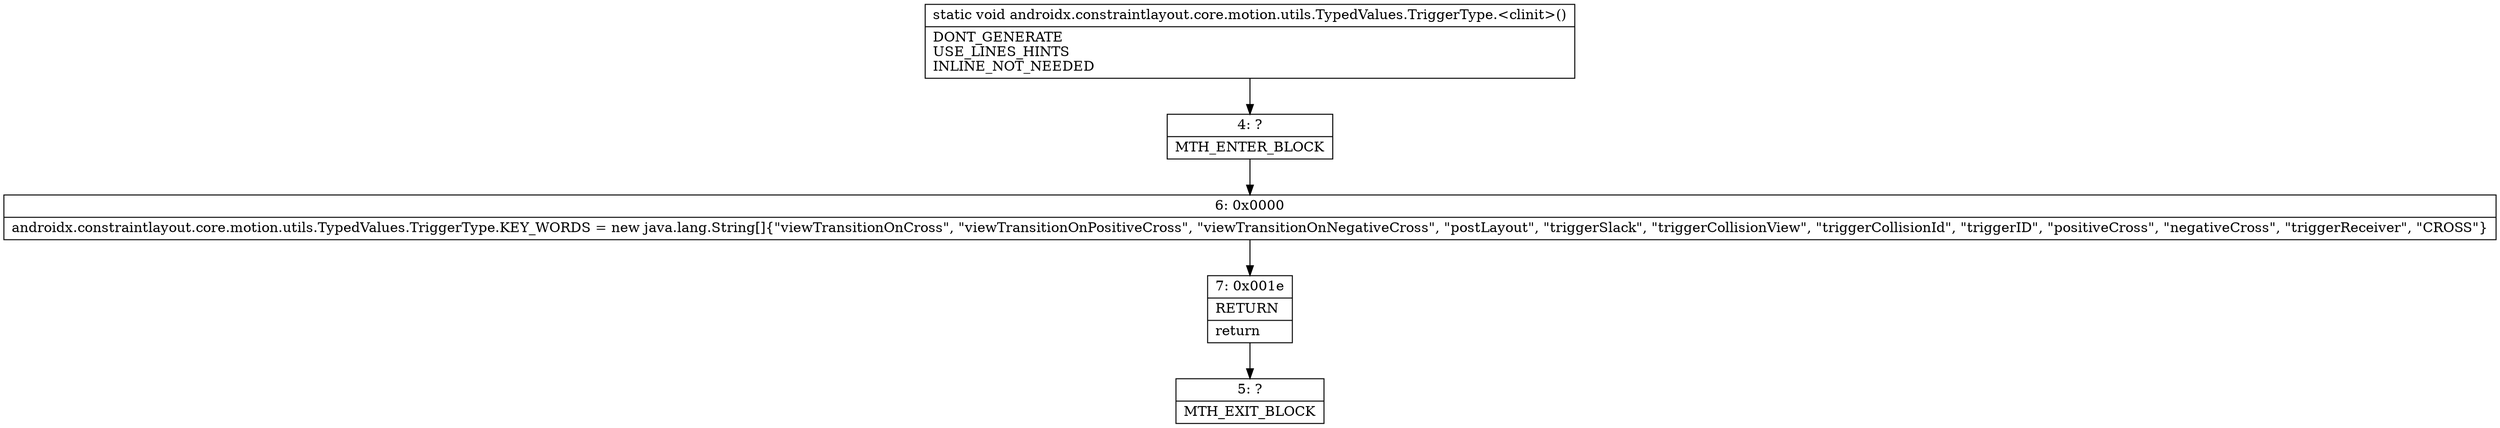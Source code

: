 digraph "CFG forandroidx.constraintlayout.core.motion.utils.TypedValues.TriggerType.\<clinit\>()V" {
Node_4 [shape=record,label="{4\:\ ?|MTH_ENTER_BLOCK\l}"];
Node_6 [shape=record,label="{6\:\ 0x0000|androidx.constraintlayout.core.motion.utils.TypedValues.TriggerType.KEY_WORDS = new java.lang.String[]\{\"viewTransitionOnCross\", \"viewTransitionOnPositiveCross\", \"viewTransitionOnNegativeCross\", \"postLayout\", \"triggerSlack\", \"triggerCollisionView\", \"triggerCollisionId\", \"triggerID\", \"positiveCross\", \"negativeCross\", \"triggerReceiver\", \"CROSS\"\}\l}"];
Node_7 [shape=record,label="{7\:\ 0x001e|RETURN\l|return\l}"];
Node_5 [shape=record,label="{5\:\ ?|MTH_EXIT_BLOCK\l}"];
MethodNode[shape=record,label="{static void androidx.constraintlayout.core.motion.utils.TypedValues.TriggerType.\<clinit\>()  | DONT_GENERATE\lUSE_LINES_HINTS\lINLINE_NOT_NEEDED\l}"];
MethodNode -> Node_4;Node_4 -> Node_6;
Node_6 -> Node_7;
Node_7 -> Node_5;
}


